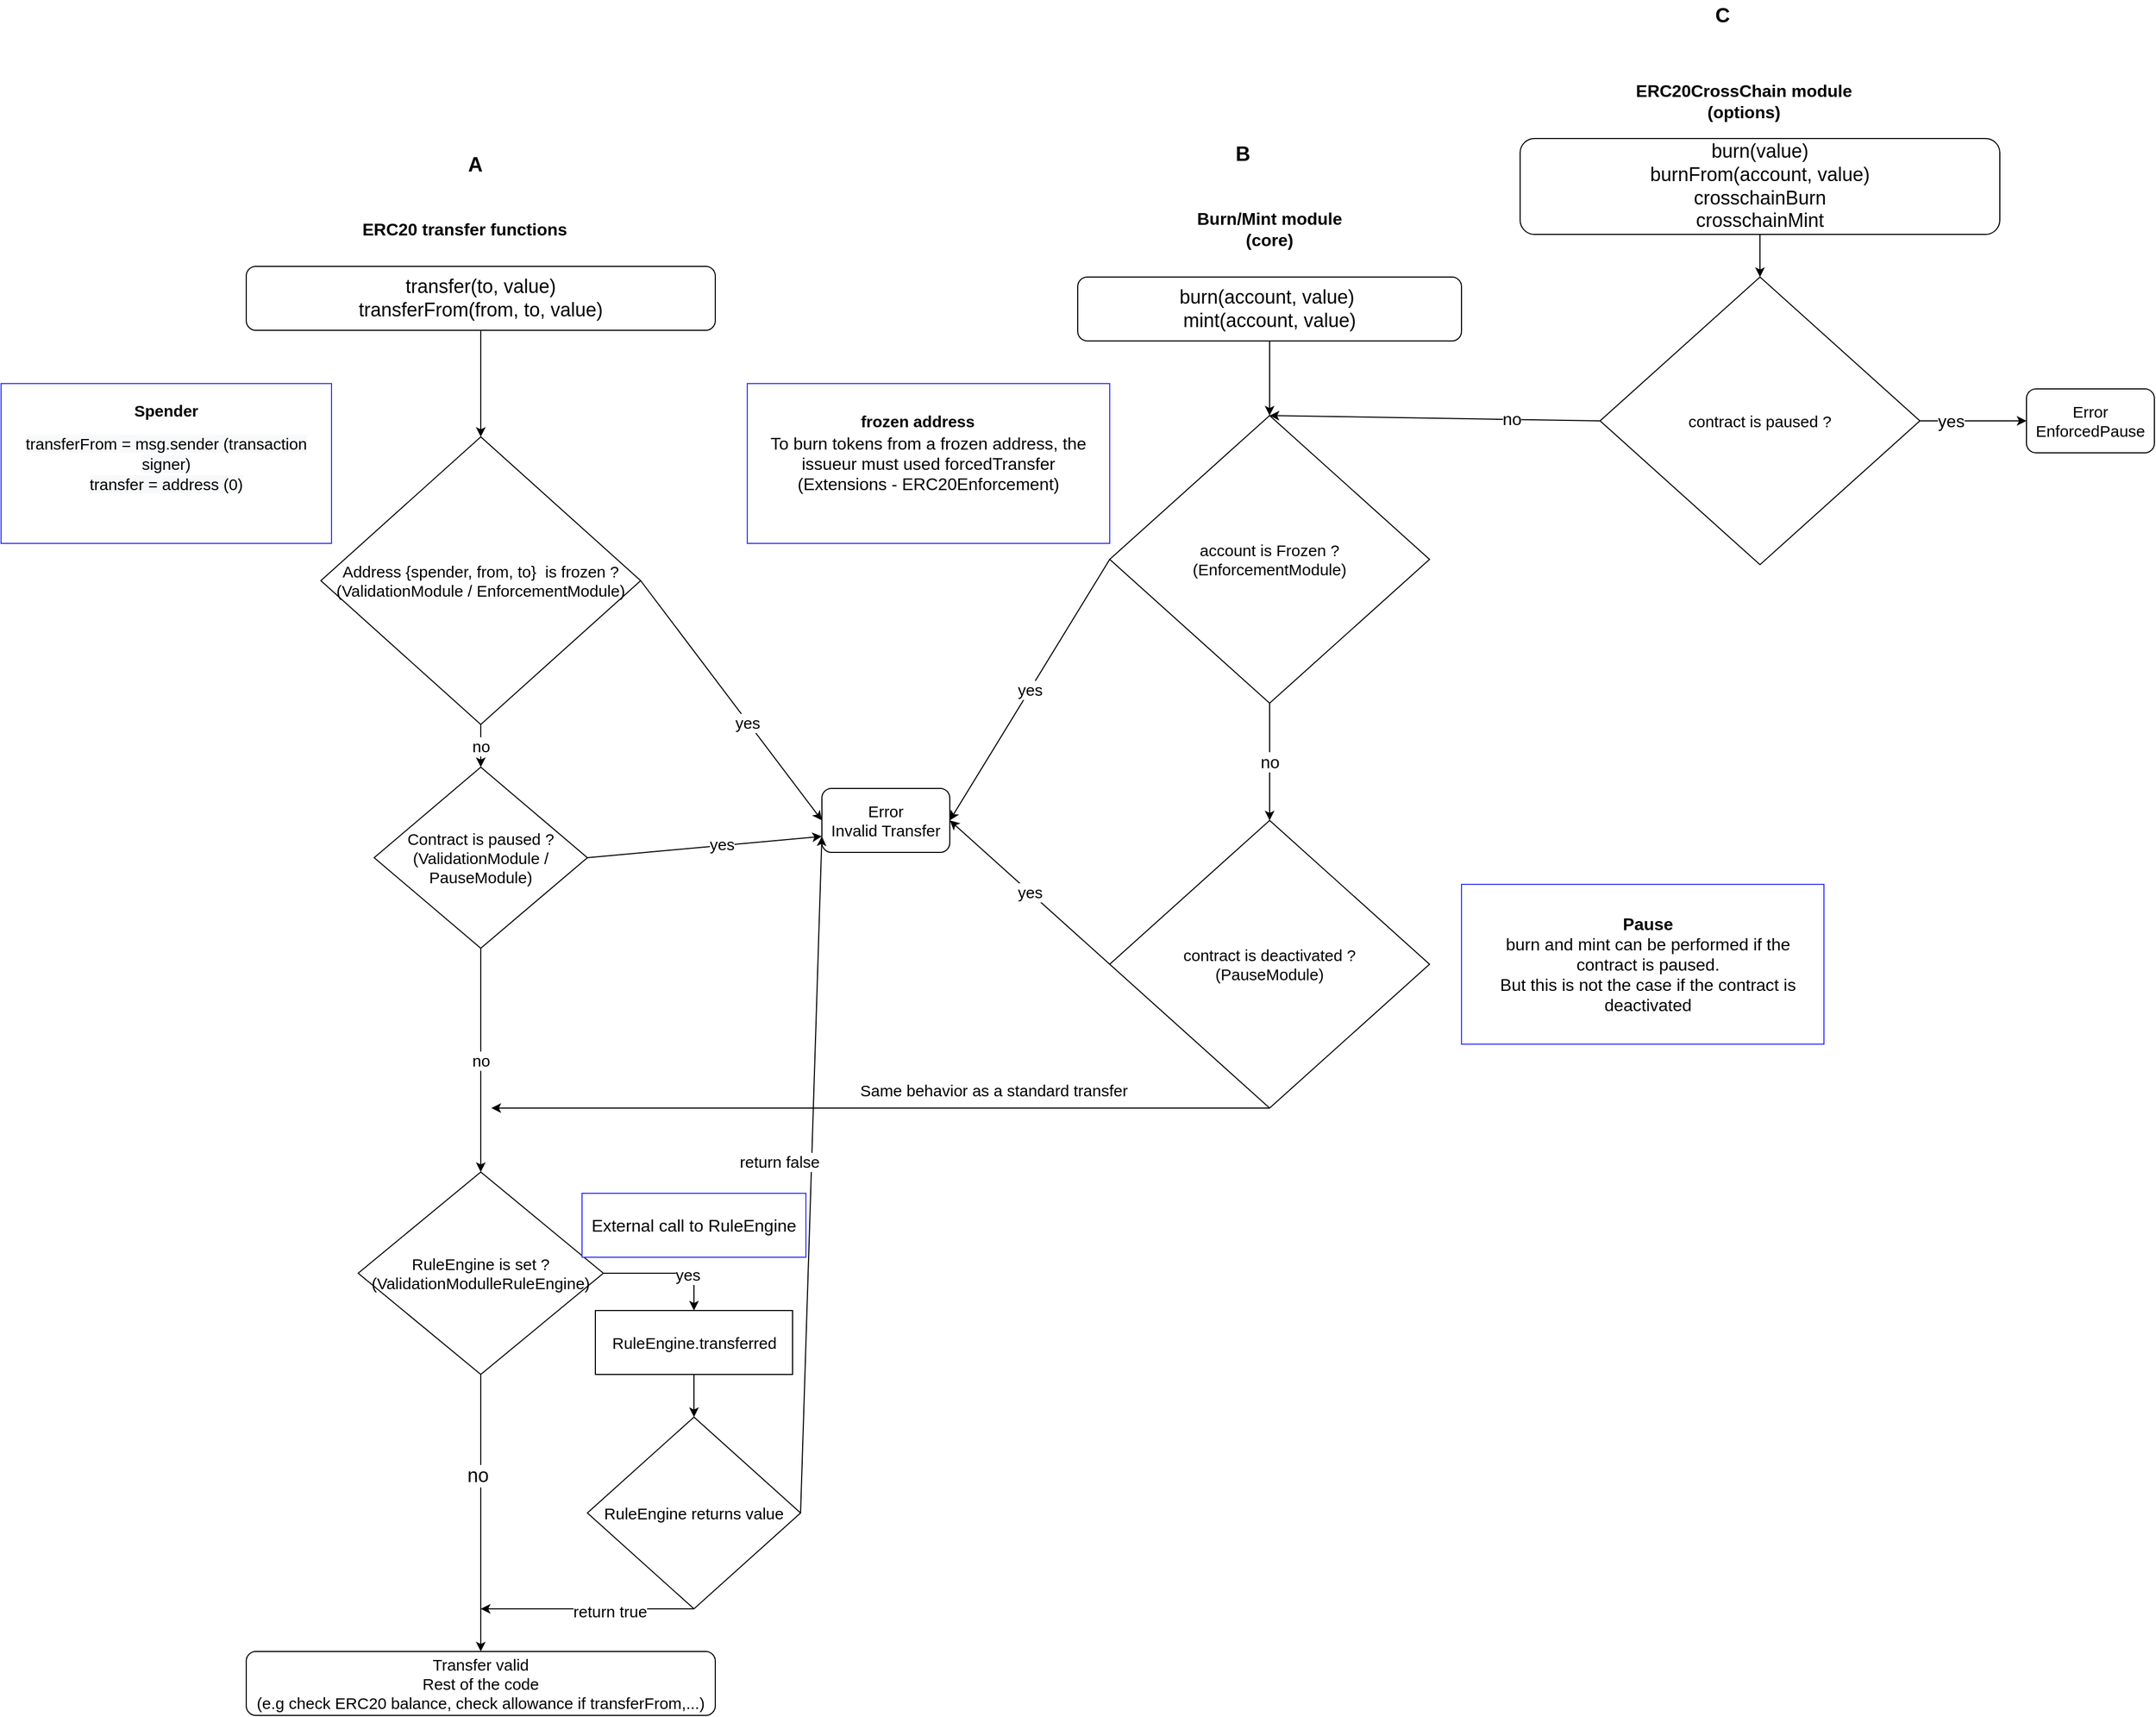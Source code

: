 <mxfile version="20.6.2" type="device" pages="2"><diagram id="O81pev2r-YwchuugBwGE" name="transfer"><mxGraphModel dx="5047" dy="2832" grid="1" gridSize="10" guides="1" tooltips="1" connect="1" arrows="1" fold="1" page="1" pageScale="1" pageWidth="2336" pageHeight="1654" math="0" shadow="0"><root><mxCell id="0"/><mxCell id="1" parent="0"/><mxCell id="4ZjLoUflqZw3PEklbwYO-1" value="Address {spender, from, to}&amp;nbsp; is frozen ?&lt;br style=&quot;font-size: 15px;&quot;&gt;(ValidationModule / EnforcementModule)" style="rhombus;whiteSpace=wrap;html=1;fontSize=15;" parent="1" vertex="1"><mxGeometry x="180" y="190" width="300" height="270" as="geometry"/></mxCell><mxCell id="4ZjLoUflqZw3PEklbwYO-2" value="transfer(to, value)&lt;br style=&quot;font-size: 18px;&quot;&gt;transferFrom(from, to, value)" style="rounded=1;whiteSpace=wrap;html=1;fontSize=18;" parent="1" vertex="1"><mxGeometry x="110" y="30" width="440" height="60" as="geometry"/></mxCell><mxCell id="4ZjLoUflqZw3PEklbwYO-3" value="" style="endArrow=classic;html=1;rounded=0;entryX=0.5;entryY=0;entryDx=0;entryDy=0;exitX=0.5;exitY=1;exitDx=0;exitDy=0;fontSize=15;" parent="1" source="4ZjLoUflqZw3PEklbwYO-2" target="4ZjLoUflqZw3PEklbwYO-1" edge="1"><mxGeometry width="50" height="50" relative="1" as="geometry"><mxPoint x="340" y="130" as="sourcePoint"/><mxPoint x="340" y="130" as="targetPoint"/></mxGeometry></mxCell><mxCell id="4ZjLoUflqZw3PEklbwYO-4" value="Error&lt;br&gt;Invalid Transfer" style="rounded=1;whiteSpace=wrap;html=1;fontSize=15;" parent="1" vertex="1"><mxGeometry x="650" y="520" width="120" height="60" as="geometry"/></mxCell><mxCell id="4ZjLoUflqZw3PEklbwYO-5" value="" style="endArrow=classic;html=1;rounded=0;exitX=1;exitY=0.5;exitDx=0;exitDy=0;entryX=0;entryY=0.5;entryDx=0;entryDy=0;fontSize=15;" parent="1" source="4ZjLoUflqZw3PEklbwYO-1" target="4ZjLoUflqZw3PEklbwYO-4" edge="1"><mxGeometry width="50" height="50" relative="1" as="geometry"><mxPoint x="460" y="340" as="sourcePoint"/><mxPoint x="510" y="290" as="targetPoint"/></mxGeometry></mxCell><mxCell id="4ZjLoUflqZw3PEklbwYO-6" value="yes" style="edgeLabel;html=1;align=center;verticalAlign=middle;resizable=0;points=[];fontSize=15;" parent="4ZjLoUflqZw3PEklbwYO-5" vertex="1" connectable="0"><mxGeometry x="0.179" y="-1" relative="1" as="geometry"><mxPoint as="offset"/></mxGeometry></mxCell><mxCell id="4ZjLoUflqZw3PEklbwYO-7" value="no" style="endArrow=classic;html=1;rounded=0;exitX=0.5;exitY=1;exitDx=0;exitDy=0;fontSize=15;" parent="1" source="4ZjLoUflqZw3PEklbwYO-1" edge="1"><mxGeometry width="50" height="50" relative="1" as="geometry"><mxPoint x="330" y="490" as="sourcePoint"/><mxPoint x="330" y="500" as="targetPoint"/></mxGeometry></mxCell><mxCell id="4ZjLoUflqZw3PEklbwYO-8" value="Contract is paused ?&lt;br style=&quot;font-size: 15px;&quot;&gt;(ValidationModule / PauseModule)" style="rhombus;whiteSpace=wrap;html=1;fontSize=15;" parent="1" vertex="1"><mxGeometry x="230" y="500" width="200" height="170" as="geometry"/></mxCell><mxCell id="4ZjLoUflqZw3PEklbwYO-9" value="" style="endArrow=classic;html=1;rounded=0;exitX=1;exitY=0.5;exitDx=0;exitDy=0;entryX=0;entryY=0.75;entryDx=0;entryDy=0;fontSize=15;" parent="1" source="4ZjLoUflqZw3PEklbwYO-8" target="4ZjLoUflqZw3PEklbwYO-4" edge="1"><mxGeometry width="50" height="50" relative="1" as="geometry"><mxPoint x="490" y="570" as="sourcePoint"/><mxPoint x="540" y="520" as="targetPoint"/></mxGeometry></mxCell><mxCell id="4ZjLoUflqZw3PEklbwYO-10" value="yes" style="edgeLabel;html=1;align=center;verticalAlign=middle;resizable=0;points=[];fontSize=15;" parent="4ZjLoUflqZw3PEklbwYO-9" vertex="1" connectable="0"><mxGeometry x="0.141" y="2" relative="1" as="geometry"><mxPoint as="offset"/></mxGeometry></mxCell><mxCell id="4ZjLoUflqZw3PEklbwYO-11" value="RuleEngine is set ?&lt;br&gt;(ValidationModulleRuleEngine)" style="rhombus;whiteSpace=wrap;html=1;fontSize=15;" parent="1" vertex="1"><mxGeometry x="215" y="880" width="230" height="190" as="geometry"/></mxCell><mxCell id="4ZjLoUflqZw3PEklbwYO-12" value="no" style="endArrow=classic;html=1;rounded=0;exitX=0.5;exitY=1;exitDx=0;exitDy=0;entryX=0.5;entryY=0;entryDx=0;entryDy=0;fontSize=15;" parent="1" source="4ZjLoUflqZw3PEklbwYO-8" target="4ZjLoUflqZw3PEklbwYO-11" edge="1"><mxGeometry width="50" height="50" relative="1" as="geometry"><mxPoint x="400" y="750" as="sourcePoint"/><mxPoint x="450" y="700" as="targetPoint"/></mxGeometry></mxCell><mxCell id="4ZjLoUflqZw3PEklbwYO-13" value="" style="endArrow=classic;html=1;rounded=0;exitX=1;exitY=0.5;exitDx=0;exitDy=0;fontSize=15;" parent="1" source="4ZjLoUflqZw3PEklbwYO-11" edge="1"><mxGeometry width="50" height="50" relative="1" as="geometry"><mxPoint x="490" y="1000" as="sourcePoint"/><mxPoint x="530" y="1010" as="targetPoint"/><Array as="points"><mxPoint x="530" y="975"/></Array></mxGeometry></mxCell><mxCell id="4ZjLoUflqZw3PEklbwYO-14" value="yes" style="edgeLabel;html=1;align=center;verticalAlign=middle;resizable=0;points=[];fontSize=15;" parent="4ZjLoUflqZw3PEklbwYO-13" vertex="1" connectable="0"><mxGeometry x="0.315" y="-1" relative="1" as="geometry"><mxPoint as="offset"/></mxGeometry></mxCell><mxCell id="4ZjLoUflqZw3PEklbwYO-17" value="RuleEngine returns value" style="rhombus;whiteSpace=wrap;html=1;fontSize=15;" parent="1" vertex="1"><mxGeometry x="430" y="1110" width="200" height="180" as="geometry"/></mxCell><mxCell id="4ZjLoUflqZw3PEklbwYO-18" value="return false" style="endArrow=classic;html=1;rounded=0;exitX=1;exitY=0.5;exitDx=0;exitDy=0;entryX=0;entryY=0.75;entryDx=0;entryDy=0;fontSize=15;" parent="1" source="4ZjLoUflqZw3PEklbwYO-17" target="4ZjLoUflqZw3PEklbwYO-4" edge="1"><mxGeometry x="0.038" y="30" width="50" height="50" relative="1" as="geometry"><mxPoint x="440" y="990" as="sourcePoint"/><mxPoint x="670" y="1210" as="targetPoint"/><mxPoint as="offset"/></mxGeometry></mxCell><mxCell id="4ZjLoUflqZw3PEklbwYO-19" value="" style="endArrow=classic;html=1;rounded=0;exitX=0.5;exitY=1;exitDx=0;exitDy=0;fontSize=15;" parent="1" source="4ZjLoUflqZw3PEklbwYO-17" edge="1"><mxGeometry width="50" height="50" relative="1" as="geometry"><mxPoint x="200" y="1200" as="sourcePoint"/><mxPoint x="330" y="1290" as="targetPoint"/></mxGeometry></mxCell><mxCell id="4ZjLoUflqZw3PEklbwYO-23" value="return true" style="edgeLabel;html=1;align=center;verticalAlign=middle;resizable=0;points=[];fontSize=15;" parent="4ZjLoUflqZw3PEklbwYO-19" vertex="1" connectable="0"><mxGeometry x="-0.211" y="2" relative="1" as="geometry"><mxPoint as="offset"/></mxGeometry></mxCell><mxCell id="4ZjLoUflqZw3PEklbwYO-21" value="" style="endArrow=classic;html=1;rounded=0;exitX=0.5;exitY=1;exitDx=0;exitDy=0;entryX=0.5;entryY=0;entryDx=0;entryDy=0;fontSize=15;" parent="1" source="4ZjLoUflqZw3PEklbwYO-11" target="4ZjLoUflqZw3PEklbwYO-22" edge="1"><mxGeometry width="50" height="50" relative="1" as="geometry"><mxPoint x="380" y="1140" as="sourcePoint"/><mxPoint x="330" y="1240.0" as="targetPoint"/></mxGeometry></mxCell><mxCell id="4ZjLoUflqZw3PEklbwYO-87" value="no" style="edgeLabel;html=1;align=center;verticalAlign=middle;resizable=0;points=[];fontSize=18;" parent="4ZjLoUflqZw3PEklbwYO-21" vertex="1" connectable="0"><mxGeometry x="-0.274" y="-3" relative="1" as="geometry"><mxPoint as="offset"/></mxGeometry></mxCell><mxCell id="4ZjLoUflqZw3PEklbwYO-22" value="Transfer valid&lt;br style=&quot;font-size: 15px;&quot;&gt;Rest of the code&lt;br style=&quot;font-size: 15px;&quot;&gt;(e.g check ERC20 balance, check allowance if transferFrom,...)" style="rounded=1;whiteSpace=wrap;html=1;fontSize=15;" parent="1" vertex="1"><mxGeometry x="110" y="1330" width="440" height="60" as="geometry"/></mxCell><mxCell id="4ZjLoUflqZw3PEklbwYO-24" value="RuleEngine.transferred" style="rounded=0;whiteSpace=wrap;html=1;fontSize=15;" parent="1" vertex="1"><mxGeometry x="437.5" y="1010" width="185" height="60" as="geometry"/></mxCell><mxCell id="4ZjLoUflqZw3PEklbwYO-25" value="" style="endArrow=classic;html=1;rounded=0;exitX=0.5;exitY=1;exitDx=0;exitDy=0;entryX=0.5;entryY=0;entryDx=0;entryDy=0;fontSize=15;" parent="1" source="4ZjLoUflqZw3PEklbwYO-24" target="4ZjLoUflqZw3PEklbwYO-17" edge="1"><mxGeometry width="50" height="50" relative="1" as="geometry"><mxPoint x="710" y="1120" as="sourcePoint"/><mxPoint x="760" y="1070" as="targetPoint"/></mxGeometry></mxCell><mxCell id="4ZjLoUflqZw3PEklbwYO-36" value="burn(account, value)&amp;nbsp;&lt;br style=&quot;font-size: 18px;&quot;&gt;mint(account, value)" style="rounded=1;whiteSpace=wrap;html=1;fontSize=18;" parent="1" vertex="1"><mxGeometry x="890" y="40" width="360" height="60" as="geometry"/></mxCell><mxCell id="4ZjLoUflqZw3PEklbwYO-37" value="" style="endArrow=classic;html=1;rounded=0;fontSize=15;exitX=0.5;exitY=1;exitDx=0;exitDy=0;" parent="1" source="4ZjLoUflqZw3PEklbwYO-36" target="4ZjLoUflqZw3PEklbwYO-38" edge="1"><mxGeometry width="50" height="50" relative="1" as="geometry"><mxPoint x="880" y="410" as="sourcePoint"/><mxPoint x="1050" y="280" as="targetPoint"/></mxGeometry></mxCell><mxCell id="4ZjLoUflqZw3PEklbwYO-38" value="account is Frozen ?&lt;br&gt;(EnforcementModule)" style="rhombus;whiteSpace=wrap;html=1;fontSize=15;" parent="1" vertex="1"><mxGeometry x="920" y="170" width="300" height="270" as="geometry"/></mxCell><mxCell id="4ZjLoUflqZw3PEklbwYO-40" value="yes" style="endArrow=classic;html=1;rounded=0;fontSize=15;exitX=0;exitY=0.5;exitDx=0;exitDy=0;entryX=1;entryY=0.5;entryDx=0;entryDy=0;" parent="1" source="4ZjLoUflqZw3PEklbwYO-38" target="4ZjLoUflqZw3PEklbwYO-4" edge="1"><mxGeometry width="50" height="50" relative="1" as="geometry"><mxPoint x="1250" y="590" as="sourcePoint"/><mxPoint x="1300" y="540" as="targetPoint"/></mxGeometry></mxCell><mxCell id="4ZjLoUflqZw3PEklbwYO-57" value="" style="endArrow=classic;html=1;rounded=0;fontSize=15;exitX=0.5;exitY=1;exitDx=0;exitDy=0;" parent="1" source="4ZjLoUflqZw3PEklbwYO-62" edge="1"><mxGeometry width="50" height="50" relative="1" as="geometry"><mxPoint x="1050" y="610" as="sourcePoint"/><mxPoint x="340" y="820" as="targetPoint"/></mxGeometry></mxCell><mxCell id="4ZjLoUflqZw3PEklbwYO-58" value="Same behavior as a standard transfer" style="edgeLabel;html=1;align=center;verticalAlign=middle;resizable=0;points=[];fontSize=15;" parent="4ZjLoUflqZw3PEklbwYO-57" vertex="1" connectable="0"><mxGeometry x="-0.411" y="2" relative="1" as="geometry"><mxPoint x="-44" y="-19" as="offset"/></mxGeometry></mxCell><mxCell id="4ZjLoUflqZw3PEklbwYO-62" value="contract is deactivated ?&lt;br&gt;(PauseModule)" style="rhombus;whiteSpace=wrap;html=1;fontSize=15;" parent="1" vertex="1"><mxGeometry x="920" y="550" width="300" height="270" as="geometry"/></mxCell><mxCell id="4ZjLoUflqZw3PEklbwYO-63" value="yes" style="endArrow=classic;html=1;rounded=0;fontSize=15;exitX=0;exitY=0.5;exitDx=0;exitDy=0;" parent="1" source="4ZjLoUflqZw3PEklbwYO-62" edge="1"><mxGeometry width="50" height="50" relative="1" as="geometry"><mxPoint x="930" y="445" as="sourcePoint"/><mxPoint x="770" y="550" as="targetPoint"/></mxGeometry></mxCell><mxCell id="4ZjLoUflqZw3PEklbwYO-64" value="no" style="endArrow=classic;html=1;rounded=0;fontSize=16;exitX=0.5;exitY=1;exitDx=0;exitDy=0;entryX=0.5;entryY=0;entryDx=0;entryDy=0;" parent="1" source="4ZjLoUflqZw3PEklbwYO-38" target="4ZjLoUflqZw3PEklbwYO-62" edge="1"><mxGeometry width="50" height="50" relative="1" as="geometry"><mxPoint x="1270" y="530" as="sourcePoint"/><mxPoint x="1320" y="480" as="targetPoint"/></mxGeometry></mxCell><mxCell id="4ZjLoUflqZw3PEklbwYO-66" value="&lt;span style=&quot;color: rgb(0, 0, 0); font-family: Helvetica; font-size: 15px; font-style: normal; font-variant-ligatures: normal; font-variant-caps: normal; font-weight: 400; letter-spacing: normal; orphans: 2; text-align: center; text-indent: 0px; text-transform: none; widows: 2; word-spacing: 0px; -webkit-text-stroke-width: 0px; background-color: rgb(248, 249, 250); text-decoration-thickness: initial; text-decoration-style: initial; text-decoration-color: initial;&quot;&gt;transferFrom = msg.sender (transaction signer)&lt;/span&gt;&lt;br style=&quot;color: rgb(0, 0, 0); font-family: Helvetica; font-size: 15px; font-style: normal; font-variant-ligatures: normal; font-variant-caps: normal; font-weight: 400; letter-spacing: normal; orphans: 2; text-align: center; text-indent: 0px; text-transform: none; widows: 2; word-spacing: 0px; -webkit-text-stroke-width: 0px; background-color: rgb(248, 249, 250); text-decoration-thickness: initial; text-decoration-style: initial; text-decoration-color: initial;&quot;&gt;&lt;span style=&quot;color: rgb(0, 0, 0); font-family: Helvetica; font-size: 15px; font-style: normal; font-variant-ligatures: normal; font-variant-caps: normal; font-weight: 400; letter-spacing: normal; orphans: 2; text-align: center; text-indent: 0px; text-transform: none; widows: 2; word-spacing: 0px; -webkit-text-stroke-width: 0px; background-color: rgb(248, 249, 250); text-decoration-thickness: initial; text-decoration-style: initial; text-decoration-color: initial;&quot;&gt;transfer = address (0)&lt;/span&gt;" style="rounded=0;whiteSpace=wrap;html=1;fontSize=16;strokeColor=#3333FF;" parent="1" vertex="1"><mxGeometry x="-120" y="140" width="310" height="150" as="geometry"/></mxCell><mxCell id="4ZjLoUflqZw3PEklbwYO-30" value="Spender" style="text;html=1;strokeColor=none;fillColor=none;align=center;verticalAlign=middle;whiteSpace=wrap;rounded=0;fontStyle=1;fontSize=15;" parent="1" vertex="1"><mxGeometry x="-60" y="150" width="190" height="30" as="geometry"/></mxCell><mxCell id="4ZjLoUflqZw3PEklbwYO-67" value="To burn tokens from a frozen address, the issueur must used forcedTransfer&lt;br&gt;(Extensions - ERC20Enforcement)" style="rounded=0;whiteSpace=wrap;html=1;strokeColor=#3333FF;fontSize=16;" parent="1" vertex="1"><mxGeometry x="580" y="140" width="340" height="150" as="geometry"/></mxCell><mxCell id="4ZjLoUflqZw3PEklbwYO-59" value="frozen address" style="text;html=1;strokeColor=none;fillColor=none;align=center;verticalAlign=middle;whiteSpace=wrap;rounded=0;fontSize=15;fontStyle=1" parent="1" vertex="1"><mxGeometry x="640" y="160" width="200" height="30" as="geometry"/></mxCell><mxCell id="4ZjLoUflqZw3PEklbwYO-69" value="" style="rounded=0;whiteSpace=wrap;html=1;strokeColor=#3333FF;fontSize=16;" parent="1" vertex="1"><mxGeometry x="1250" y="610" width="340" height="150" as="geometry"/></mxCell><mxCell id="4ZjLoUflqZw3PEklbwYO-70" value="&lt;b&gt;Pause&lt;br&gt;&lt;/b&gt;burn and mint can be performed if the contract is paused.&lt;br&gt;But this is not the case if the contract is deactivated" style="text;html=1;strokeColor=none;fillColor=none;align=center;verticalAlign=middle;whiteSpace=wrap;rounded=0;fontSize=16;" parent="1" vertex="1"><mxGeometry x="1280" y="633.5" width="290" height="103" as="geometry"/></mxCell><mxCell id="4ZjLoUflqZw3PEklbwYO-72" value="External call to RuleEngine" style="rounded=0;whiteSpace=wrap;html=1;strokeColor=#3333FF;fontSize=16;" parent="1" vertex="1"><mxGeometry x="425" y="900" width="210" height="60" as="geometry"/></mxCell><mxCell id="4ZjLoUflqZw3PEklbwYO-75" value="burn(value)&lt;br&gt;burnFrom(account, value)&lt;br style=&quot;font-size: 18px;&quot;&gt;crosschainBurn&lt;br style=&quot;font-size: 18px;&quot;&gt;crosschainMint" style="rounded=1;whiteSpace=wrap;html=1;fontSize=18;" parent="1" vertex="1"><mxGeometry x="1305" y="-90" width="450" height="90" as="geometry"/></mxCell><mxCell id="4ZjLoUflqZw3PEklbwYO-76" value="Burn/Mint module (core)" style="text;html=1;strokeColor=none;fillColor=none;align=center;verticalAlign=middle;whiteSpace=wrap;rounded=0;fontSize=16;fontStyle=1" parent="1" vertex="1"><mxGeometry x="995" y="-20" width="150" height="30" as="geometry"/></mxCell><mxCell id="4ZjLoUflqZw3PEklbwYO-77" value="ERC20CrossChain module&lt;br&gt;(options)" style="text;html=1;strokeColor=none;fillColor=none;align=center;verticalAlign=middle;whiteSpace=wrap;rounded=0;fontSize=16;fontStyle=1" parent="1" vertex="1"><mxGeometry x="1400" y="-140" width="230" height="30" as="geometry"/></mxCell><mxCell id="4ZjLoUflqZw3PEklbwYO-78" value="contract is paused ?" style="rhombus;whiteSpace=wrap;html=1;fontSize=15;" parent="1" vertex="1"><mxGeometry x="1380" y="40" width="300" height="270" as="geometry"/></mxCell><mxCell id="4ZjLoUflqZw3PEklbwYO-79" value="" style="endArrow=classic;html=1;rounded=0;fontSize=16;exitX=1;exitY=0.5;exitDx=0;exitDy=0;entryX=0;entryY=0.5;entryDx=0;entryDy=0;" parent="1" source="4ZjLoUflqZw3PEklbwYO-78" target="4ZjLoUflqZw3PEklbwYO-82" edge="1"><mxGeometry width="50" height="50" relative="1" as="geometry"><mxPoint x="1210" y="530" as="sourcePoint"/><mxPoint x="1670" y="460" as="targetPoint"/></mxGeometry></mxCell><mxCell id="4ZjLoUflqZw3PEklbwYO-83" value="yes" style="edgeLabel;html=1;align=center;verticalAlign=middle;resizable=0;points=[];fontSize=16;" parent="4ZjLoUflqZw3PEklbwYO-79" vertex="1" connectable="0"><mxGeometry x="-0.4" relative="1" as="geometry"><mxPoint x="-1" as="offset"/></mxGeometry></mxCell><mxCell id="4ZjLoUflqZw3PEklbwYO-82" value="Error&lt;br&gt;EnforcedPause" style="rounded=1;whiteSpace=wrap;html=1;fontSize=15;" parent="1" vertex="1"><mxGeometry x="1780" y="145" width="120" height="60" as="geometry"/></mxCell><mxCell id="4ZjLoUflqZw3PEklbwYO-84" value="" style="endArrow=classic;html=1;rounded=0;fontSize=16;exitX=0;exitY=0.5;exitDx=0;exitDy=0;entryX=0.5;entryY=0;entryDx=0;entryDy=0;" parent="1" source="4ZjLoUflqZw3PEklbwYO-78" target="4ZjLoUflqZw3PEklbwYO-38" edge="1"><mxGeometry width="50" height="50" relative="1" as="geometry"><mxPoint x="1260" y="370" as="sourcePoint"/><mxPoint x="1310" y="320" as="targetPoint"/></mxGeometry></mxCell><mxCell id="4ZjLoUflqZw3PEklbwYO-85" value="no" style="edgeLabel;html=1;align=center;verticalAlign=middle;resizable=0;points=[];fontSize=16;" parent="4ZjLoUflqZw3PEklbwYO-84" vertex="1" connectable="0"><mxGeometry x="-0.462" y="-1" relative="1" as="geometry"><mxPoint as="offset"/></mxGeometry></mxCell><mxCell id="4ZjLoUflqZw3PEklbwYO-86" value="" style="endArrow=classic;html=1;rounded=0;fontSize=16;exitX=0.5;exitY=1;exitDx=0;exitDy=0;entryX=0.5;entryY=0;entryDx=0;entryDy=0;" parent="1" source="4ZjLoUflqZw3PEklbwYO-75" target="4ZjLoUflqZw3PEklbwYO-78" edge="1"><mxGeometry width="50" height="50" relative="1" as="geometry"><mxPoint x="1680" y="100" as="sourcePoint"/><mxPoint x="1730" y="50" as="targetPoint"/></mxGeometry></mxCell><mxCell id="-NDmj__HygaEoI2v43Ye-13" value="ERC20 transfer functions" style="text;html=1;strokeColor=none;fillColor=none;align=center;verticalAlign=middle;whiteSpace=wrap;rounded=0;fontSize=16;fontStyle=1" vertex="1" parent="1"><mxGeometry x="170" y="-20" width="290" height="30" as="geometry"/></mxCell><mxCell id="-NDmj__HygaEoI2v43Ye-15" value="A" style="text;html=1;strokeColor=none;fillColor=none;align=center;verticalAlign=middle;whiteSpace=wrap;rounded=0;fontSize=19;fontStyle=1" vertex="1" parent="1"><mxGeometry x="240" y="-80" width="170" height="30" as="geometry"/></mxCell><mxCell id="-NDmj__HygaEoI2v43Ye-16" value="B" style="text;html=1;strokeColor=none;fillColor=none;align=center;verticalAlign=middle;whiteSpace=wrap;rounded=0;fontSize=19;fontStyle=1" vertex="1" parent="1"><mxGeometry x="960" y="-90" width="170" height="30" as="geometry"/></mxCell><mxCell id="-NDmj__HygaEoI2v43Ye-17" value="C" style="text;html=1;strokeColor=none;fillColor=none;align=center;verticalAlign=middle;whiteSpace=wrap;rounded=0;fontSize=19;fontStyle=1" vertex="1" parent="1"><mxGeometry x="1410" y="-220" width="170" height="30" as="geometry"/></mxCell></root></mxGraphModel></diagram><diagram id="pyRJK_tCh78RQ36B8qPM" name="allowlist"><mxGraphModel dx="2585" dy="2723" grid="1" gridSize="10" guides="1" tooltips="1" connect="1" arrows="1" fold="1" page="1" pageScale="1" pageWidth="2336" pageHeight="1654" math="0" shadow="0"><root><mxCell id="0"/><mxCell id="1" parent="0"/><mxCell id="BQVy9aaBCY58vBZfUF86-1" value="ValidationAllowlistModule AllowlistModule" style="text;html=1;strokeColor=none;fillColor=none;align=center;verticalAlign=middle;whiteSpace=wrap;rounded=0;fontSize=16;fontStyle=1" vertex="1" parent="1"><mxGeometry x="2240" y="-140" width="260" height="70" as="geometry"/></mxCell><mxCell id="BQVy9aaBCY58vBZfUF86-2" value="burn(account, value)&amp;nbsp;&lt;br style=&quot;font-size: 18px;&quot;&gt;mint(account, value)" style="rounded=1;whiteSpace=wrap;html=1;fontSize=18;" vertex="1" parent="1"><mxGeometry x="1990" y="-60" width="360" height="60" as="geometry"/></mxCell><mxCell id="BQVy9aaBCY58vBZfUF86-3" value="transfer(to, value)&lt;br style=&quot;font-size: 18px;&quot;&gt;transferFrom(from, to, value)" style="rounded=1;whiteSpace=wrap;html=1;fontSize=18;" vertex="1" parent="1"><mxGeometry x="2420" y="-60" width="440" height="60" as="geometry"/></mxCell><mxCell id="BQVy9aaBCY58vBZfUF86-4" value="account, spender, from, to are whitelisted&amp;nbsp; ?" style="rhombus;whiteSpace=wrap;html=1;fontSize=15;" vertex="1" parent="1"><mxGeometry x="2220" y="70" width="360" height="270" as="geometry"/></mxCell><mxCell id="BQVy9aaBCY58vBZfUF86-5" value="Error&lt;br&gt;Invalid Transfer" style="rounded=1;whiteSpace=wrap;html=1;fontSize=15;" vertex="1" parent="1"><mxGeometry x="2650" y="330" width="140" height="75" as="geometry"/></mxCell><mxCell id="BQVy9aaBCY58vBZfUF86-6" value="" style="endArrow=classic;html=1;rounded=0;exitX=1;exitY=0.5;exitDx=0;exitDy=0;entryX=0.5;entryY=0;entryDx=0;entryDy=0;" edge="1" parent="1" source="BQVy9aaBCY58vBZfUF86-4" target="BQVy9aaBCY58vBZfUF86-5"><mxGeometry width="50" height="50" relative="1" as="geometry"><mxPoint x="2730" y="250" as="sourcePoint"/><mxPoint x="2780" y="200" as="targetPoint"/><Array as="points"><mxPoint x="2720" y="205"/></Array></mxGeometry></mxCell><mxCell id="BQVy9aaBCY58vBZfUF86-7" value="no" style="edgeLabel;html=1;align=center;verticalAlign=middle;resizable=0;points=[];fontSize=19;" vertex="1" connectable="0" parent="BQVy9aaBCY58vBZfUF86-6"><mxGeometry x="0.119" y="-6" relative="1" as="geometry"><mxPoint y="1" as="offset"/></mxGeometry></mxCell><mxCell id="BQVy9aaBCY58vBZfUF86-8" value="" style="endArrow=classic;html=1;rounded=0;fontSize=19;exitX=0.5;exitY=1;exitDx=0;exitDy=0;entryX=0.5;entryY=0;entryDx=0;entryDy=0;" edge="1" parent="1" source="BQVy9aaBCY58vBZfUF86-2" target="BQVy9aaBCY58vBZfUF86-4"><mxGeometry width="50" height="50" relative="1" as="geometry"><mxPoint x="1970" y="480" as="sourcePoint"/><mxPoint x="2020" y="430" as="targetPoint"/></mxGeometry></mxCell><mxCell id="BQVy9aaBCY58vBZfUF86-9" value="" style="endArrow=classic;html=1;rounded=0;fontSize=19;exitX=0.5;exitY=1;exitDx=0;exitDy=0;entryX=0.5;entryY=0;entryDx=0;entryDy=0;" edge="1" parent="1" source="BQVy9aaBCY58vBZfUF86-3" target="BQVy9aaBCY58vBZfUF86-4"><mxGeometry width="50" height="50" relative="1" as="geometry"><mxPoint x="2570" y="130" as="sourcePoint"/><mxPoint x="2620" y="80" as="targetPoint"/></mxGeometry></mxCell><mxCell id="BQVy9aaBCY58vBZfUF86-10" value="Yes" style="endArrow=classic;html=1;rounded=0;fontSize=19;exitX=0;exitY=0.5;exitDx=0;exitDy=0;entryX=0.5;entryY=0;entryDx=0;entryDy=0;" edge="1" parent="1" source="BQVy9aaBCY58vBZfUF86-4" target="BQVy9aaBCY58vBZfUF86-11"><mxGeometry width="50" height="50" relative="1" as="geometry"><mxPoint x="2090" y="410" as="sourcePoint"/><mxPoint x="2070" y="420" as="targetPoint"/><Array as="points"><mxPoint x="2080" y="205"/></Array></mxGeometry></mxCell><mxCell id="BQVy9aaBCY58vBZfUF86-11" value="See A &amp;amp; B" style="rounded=1;whiteSpace=wrap;html=1;fontSize=15;" vertex="1" parent="1"><mxGeometry x="1990" y="320" width="180" height="70" as="geometry"/></mxCell><mxCell id="BQVy9aaBCY58vBZfUF86-12" value="D" style="text;html=1;strokeColor=none;fillColor=none;align=center;verticalAlign=middle;whiteSpace=wrap;rounded=0;fontSize=19;fontStyle=1" vertex="1" parent="1"><mxGeometry x="2285" y="-160" width="170" height="30" as="geometry"/></mxCell></root></mxGraphModel></diagram></mxfile>